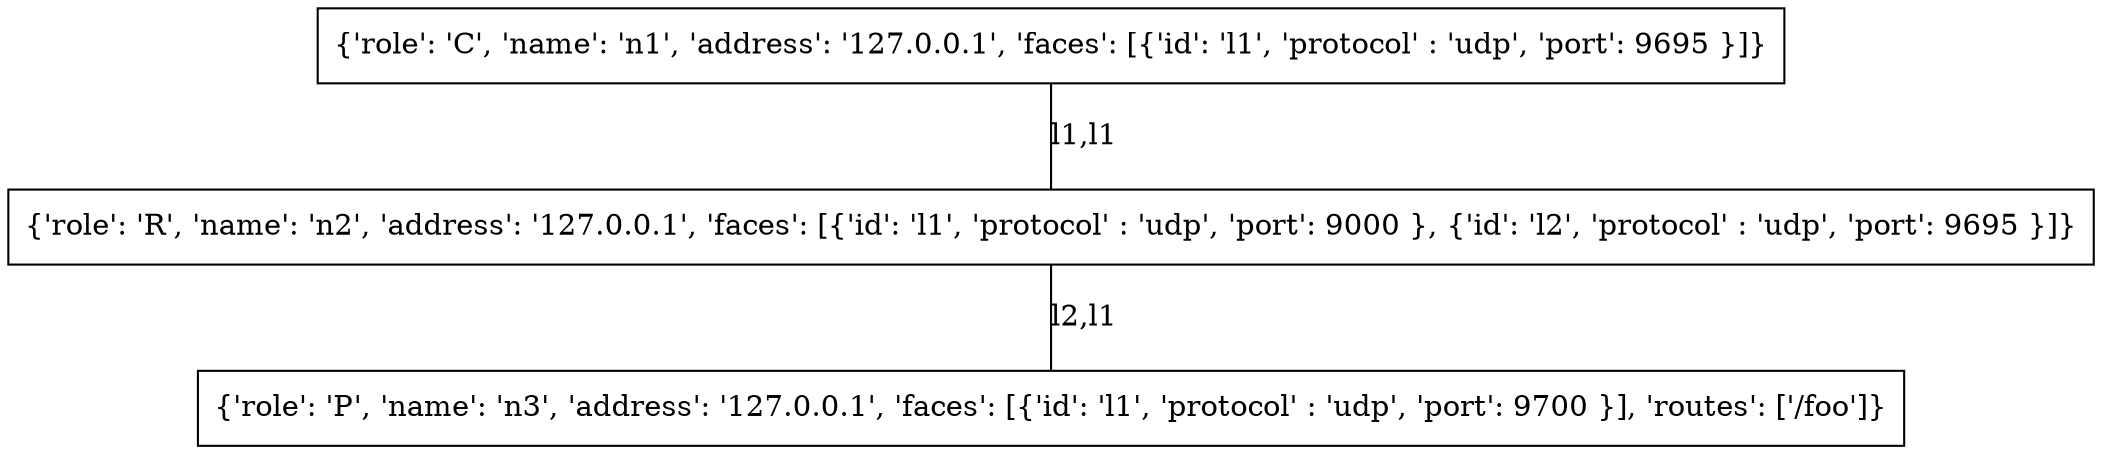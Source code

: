 graph path {
    n1 [shape=box, label="{'role': 'C', 'name': 'n1', 'address': '127.0.0.1', 'faces': [{'id': 'l1', 'protocol' : 'udp', 'port': 9695 }]}"]
    n2 [shape=box, label="{'role': 'R', 'name': 'n2', 'address': '127.0.0.1', 'faces': [{'id': 'l1', 'protocol' : 'udp', 'port': 9000 }, {'id': 'l2', 'protocol' : 'udp', 'port': 9695 }]}"]
    n3 [shape=box, label="{'role': 'P', 'name': 'n3', 'address': '127.0.0.1', 'faces': [{'id': 'l1', 'protocol' : 'udp', 'port': 9700 }], 'routes': ['/foo']}"]
    n1 -- n2 [label="l1,l1"]
    n2 -- n3 [label="l2,l1"]
}

